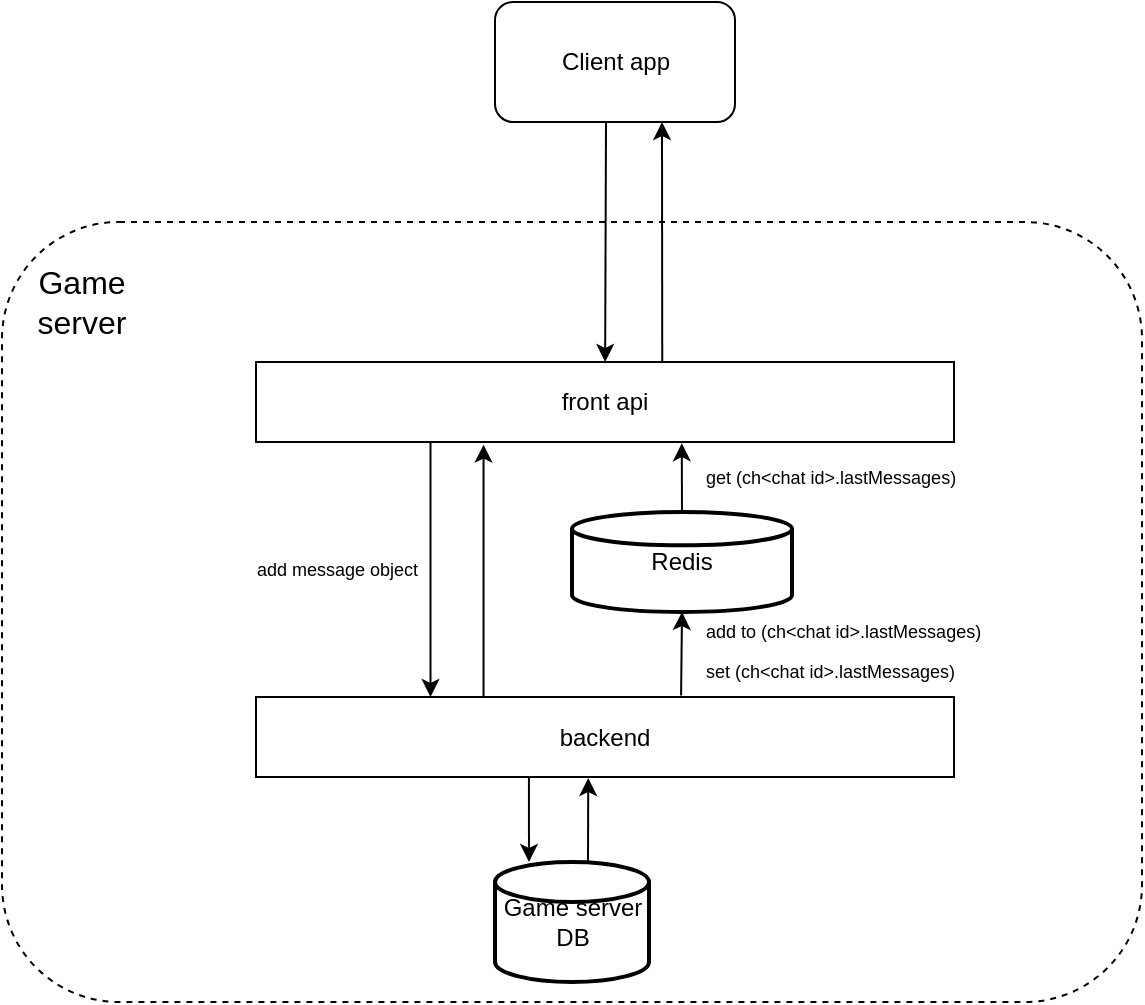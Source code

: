 <mxfile version="12.3.9" type="device" pages="1"><diagram id="8zdMXTiCx49Wo3OcUnuD" name="Page-1"><mxGraphModel dx="760" dy="1742" grid="1" gridSize="10" guides="1" tooltips="1" connect="1" arrows="1" fold="1" page="1" pageScale="1" pageWidth="827" pageHeight="1169" math="0" shadow="0"><root><mxCell id="0"/><mxCell id="1" parent="0"/><mxCell id="sC-IrO5ZIBOLBYlOwp4K-3" value="" style="rounded=1;whiteSpace=wrap;html=1;shadow=0;dashed=1;fillColor=none;" vertex="1" parent="1"><mxGeometry x="150" y="-60" width="570" height="390" as="geometry"/></mxCell><mxCell id="sC-IrO5ZIBOLBYlOwp4K-2" value="Game server" style="text;html=1;strokeColor=none;fillColor=none;align=center;verticalAlign=middle;whiteSpace=wrap;rounded=0;strokeWidth=1;fontSize=16;" vertex="1" parent="1"><mxGeometry x="170" y="-30" width="40" height="20" as="geometry"/></mxCell><mxCell id="sC-IrO5ZIBOLBYlOwp4K-4" value="&lt;span style=&quot;font-size: 12px; white-space: normal;&quot;&gt;Game server DB&lt;/span&gt;" style="strokeWidth=2;html=1;shape=mxgraph.flowchart.database;whiteSpace=wrap;shadow=0;fontSize=12;" vertex="1" parent="1"><mxGeometry x="396.5" y="260" width="77" height="60" as="geometry"/></mxCell><mxCell id="sC-IrO5ZIBOLBYlOwp4K-5" value="Redis" style="strokeWidth=2;html=1;shape=mxgraph.flowchart.database;whiteSpace=wrap;shadow=0;fontSize=12;" vertex="1" parent="1"><mxGeometry x="435" y="85" width="110" height="50" as="geometry"/></mxCell><mxCell id="sC-IrO5ZIBOLBYlOwp4K-6" value="front api" style="rounded=0;whiteSpace=wrap;html=1;shadow=0;strokeWidth=1;fontSize=12;" vertex="1" parent="1"><mxGeometry x="277" y="10" width="349" height="40" as="geometry"/></mxCell><mxCell id="sC-IrO5ZIBOLBYlOwp4K-7" value="" style="endArrow=classic;html=1;fontSize=12;exitX=0.25;exitY=1;exitDx=0;exitDy=0;entryX=0.25;entryY=0;entryDx=0;entryDy=0;align=right;" edge="1" parent="1" source="sC-IrO5ZIBOLBYlOwp4K-6" target="sC-IrO5ZIBOLBYlOwp4K-8"><mxGeometry width="50" height="50" relative="1" as="geometry"><mxPoint x="150" y="400" as="sourcePoint"/><mxPoint x="362" y="170" as="targetPoint"/></mxGeometry></mxCell><mxCell id="sC-IrO5ZIBOLBYlOwp4K-8" value="backend" style="rounded=0;whiteSpace=wrap;html=1;shadow=0;strokeWidth=1;fontSize=12;" vertex="1" parent="1"><mxGeometry x="277" y="177.5" width="349" height="40" as="geometry"/></mxCell><mxCell id="sC-IrO5ZIBOLBYlOwp4K-9" style="edgeStyle=orthogonalEdgeStyle;rounded=0;orthogonalLoop=1;jettySize=auto;html=1;exitX=0.5;exitY=1;exitDx=0;exitDy=0;exitPerimeter=0;fontSize=12;" edge="1" parent="1" source="sC-IrO5ZIBOLBYlOwp4K-5" target="sC-IrO5ZIBOLBYlOwp4K-5"><mxGeometry relative="1" as="geometry"/></mxCell><mxCell id="sC-IrO5ZIBOLBYlOwp4K-11" value="" style="endArrow=classic;html=1;fontSize=12;entryX=0.326;entryY=1.083;entryDx=0;entryDy=0;entryPerimeter=0;exitX=0.326;exitY=0.063;exitDx=0;exitDy=0;exitPerimeter=0;" edge="1" parent="1"><mxGeometry width="50" height="50" relative="1" as="geometry"><mxPoint x="390.774" y="178.02" as="sourcePoint"/><mxPoint x="390.774" y="51.32" as="targetPoint"/></mxGeometry></mxCell><mxCell id="sC-IrO5ZIBOLBYlOwp4K-13" value="" style="endArrow=classic;html=1;fontSize=12;exitX=0.391;exitY=0.993;exitDx=0;exitDy=0;exitPerimeter=0;" edge="1" parent="1" source="sC-IrO5ZIBOLBYlOwp4K-8"><mxGeometry width="50" height="50" relative="1" as="geometry"><mxPoint x="420" y="230" as="sourcePoint"/><mxPoint x="413.5" y="260" as="targetPoint"/></mxGeometry></mxCell><mxCell id="sC-IrO5ZIBOLBYlOwp4K-15" value="" style="endArrow=classic;html=1;fontSize=12;entryX=0.476;entryY=1.013;entryDx=0;entryDy=0;entryPerimeter=0;" edge="1" parent="1" target="sC-IrO5ZIBOLBYlOwp4K-8"><mxGeometry width="50" height="50" relative="1" as="geometry"><mxPoint x="443" y="261" as="sourcePoint"/><mxPoint x="360" y="350" as="targetPoint"/></mxGeometry></mxCell><mxCell id="sC-IrO5ZIBOLBYlOwp4K-16" value="" style="endArrow=classic;html=1;fontSize=12;entryX=0.5;entryY=1;entryDx=0;entryDy=0;entryPerimeter=0;exitX=0.609;exitY=-0.018;exitDx=0;exitDy=0;exitPerimeter=0;" edge="1" parent="1" source="sC-IrO5ZIBOLBYlOwp4K-8" target="sC-IrO5ZIBOLBYlOwp4K-5"><mxGeometry width="50" height="50" relative="1" as="geometry"><mxPoint x="240" y="400" as="sourcePoint"/><mxPoint x="290" y="350" as="targetPoint"/></mxGeometry></mxCell><mxCell id="sC-IrO5ZIBOLBYlOwp4K-20" value="" style="endArrow=classic;html=1;fontSize=12;exitX=0.5;exitY=0;exitDx=0;exitDy=0;exitPerimeter=0;entryX=0.61;entryY=1.015;entryDx=0;entryDy=0;entryPerimeter=0;" edge="1" parent="1" source="sC-IrO5ZIBOLBYlOwp4K-5" target="sC-IrO5ZIBOLBYlOwp4K-6"><mxGeometry width="50" height="50" relative="1" as="geometry"><mxPoint x="200" y="400" as="sourcePoint"/><mxPoint x="486" y="50" as="targetPoint"/></mxGeometry></mxCell><mxCell id="sC-IrO5ZIBOLBYlOwp4K-21" value="get (ch&amp;lt;chat id&amp;gt;.lastMessages)" style="text;html=1;strokeColor=none;fillColor=none;align=left;verticalAlign=middle;whiteSpace=wrap;rounded=0;shadow=0;fontSize=9;" vertex="1" parent="1"><mxGeometry x="500" y="57.5" width="140" height="20" as="geometry"/></mxCell><mxCell id="sC-IrO5ZIBOLBYlOwp4K-22" value="add to (ch&amp;lt;chat id&amp;gt;.lastMessages)" style="text;html=1;strokeColor=none;fillColor=none;align=left;verticalAlign=middle;whiteSpace=wrap;rounded=0;shadow=0;fontSize=9;" vertex="1" parent="1"><mxGeometry x="500" y="135" width="210" height="20" as="geometry"/></mxCell><mxCell id="sC-IrO5ZIBOLBYlOwp4K-24" value="set (ch&amp;lt;chat id&amp;gt;.lastMessages)" style="text;html=1;strokeColor=none;fillColor=none;align=left;verticalAlign=middle;whiteSpace=wrap;rounded=0;shadow=0;fontSize=9;" vertex="1" parent="1"><mxGeometry x="500" y="155" width="140" height="20" as="geometry"/></mxCell><mxCell id="sC-IrO5ZIBOLBYlOwp4K-25" value="add message object" style="text;html=1;strokeColor=none;fillColor=none;align=right;verticalAlign=middle;whiteSpace=wrap;rounded=0;shadow=0;fontSize=9;" vertex="1" parent="1"><mxGeometry x="150" y="104" width="210" height="20" as="geometry"/></mxCell><mxCell id="sC-IrO5ZIBOLBYlOwp4K-27" value="" style="endArrow=classic;html=1;fontSize=9;align=right;" edge="1" parent="1" target="sC-IrO5ZIBOLBYlOwp4K-6"><mxGeometry width="50" height="50" relative="1" as="geometry"><mxPoint x="452" y="-110" as="sourcePoint"/><mxPoint x="320" y="350" as="targetPoint"/></mxGeometry></mxCell><mxCell id="sC-IrO5ZIBOLBYlOwp4K-28" value="" style="endArrow=classic;html=1;fontSize=9;align=right;exitX=0.582;exitY=0;exitDx=0;exitDy=0;exitPerimeter=0;" edge="1" parent="1" source="sC-IrO5ZIBOLBYlOwp4K-6"><mxGeometry width="50" height="50" relative="1" as="geometry"><mxPoint x="396" y="-220" as="sourcePoint"/><mxPoint x="480" y="-110" as="targetPoint"/></mxGeometry></mxCell><mxCell id="sC-IrO5ZIBOLBYlOwp4K-29" value="Client app" style="rounded=1;whiteSpace=wrap;html=1;shadow=0;strokeWidth=1;fontSize=12;align=center;" vertex="1" parent="1"><mxGeometry x="396.5" y="-170" width="120" height="60" as="geometry"/></mxCell></root></mxGraphModel></diagram></mxfile>